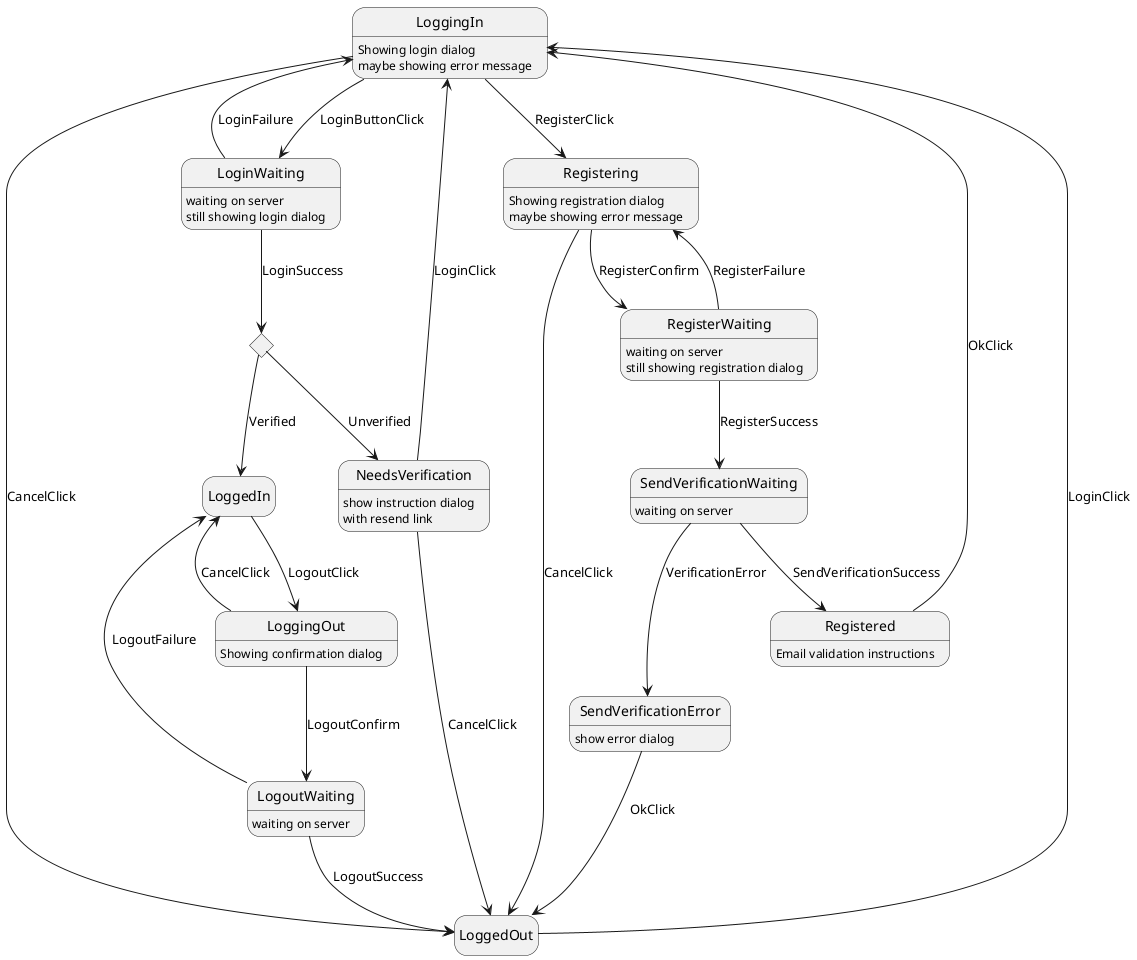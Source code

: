@startuml Login Logout States
hide empty description

state LoggingIn : Showing login dialog
LoggingIn : maybe showing error message
state LoginWaiting : waiting on server
LoginWaiting : still showing login dialog
state LoggingOut : Showing confirmation dialog
state LogoutWaiting : waiting on server
state Registering : Showing registration dialog
Registering : maybe showing error message
state LoggedOut
state Registered : Email validation instructions
state RegisterWaiting : waiting on server
RegisterWaiting: still showing registration dialog
state verify <<choice>>
state NeedsVerification : show instruction dialog\nwith resend link
state SendVerificationWaiting : waiting on server
state SendVerificationError : show error dialog

LoggedOut --> LoggingIn : LoginClick
LoggingIn --> LoginWaiting : LoginButtonClick
LoginWaiting --> verify : LoginSuccess
verify --> LoggedIn : Verified
verify --> NeedsVerification : Unverified
NeedsVerification --> LoggedOut : CancelClick
NeedsVerification --> LoggingIn : LoginClick
LoggingIn --> LoggedOut : CancelClick
LoggedIn --> LoggingOut : LogoutClick
LoggingOut --> LoggedIn : CancelClick
LoggingOut --> LogoutWaiting : LogoutConfirm
LogoutWaiting --> LoggedOut : LogoutSuccess
LogoutWaiting --> LoggedIn : LogoutFailure
LoginWaiting --> LoggingIn : LoginFailure
LoggingIn --> Registering : RegisterClick
Registering --> RegisterWaiting : RegisterConfirm
RegisterWaiting --> SendVerificationWaiting : RegisterSuccess
SendVerificationError --> LoggedOut : OkClick
RegisterWaiting --> Registering : RegisterFailure
Registered --> LoggingIn : OkClick
Registering --> LoggedOut : CancelClick
SendVerificationWaiting --> SendVerificationError : VerificationError
SendVerificationWaiting --> Registered : SendVerificationSuccess

@enduml